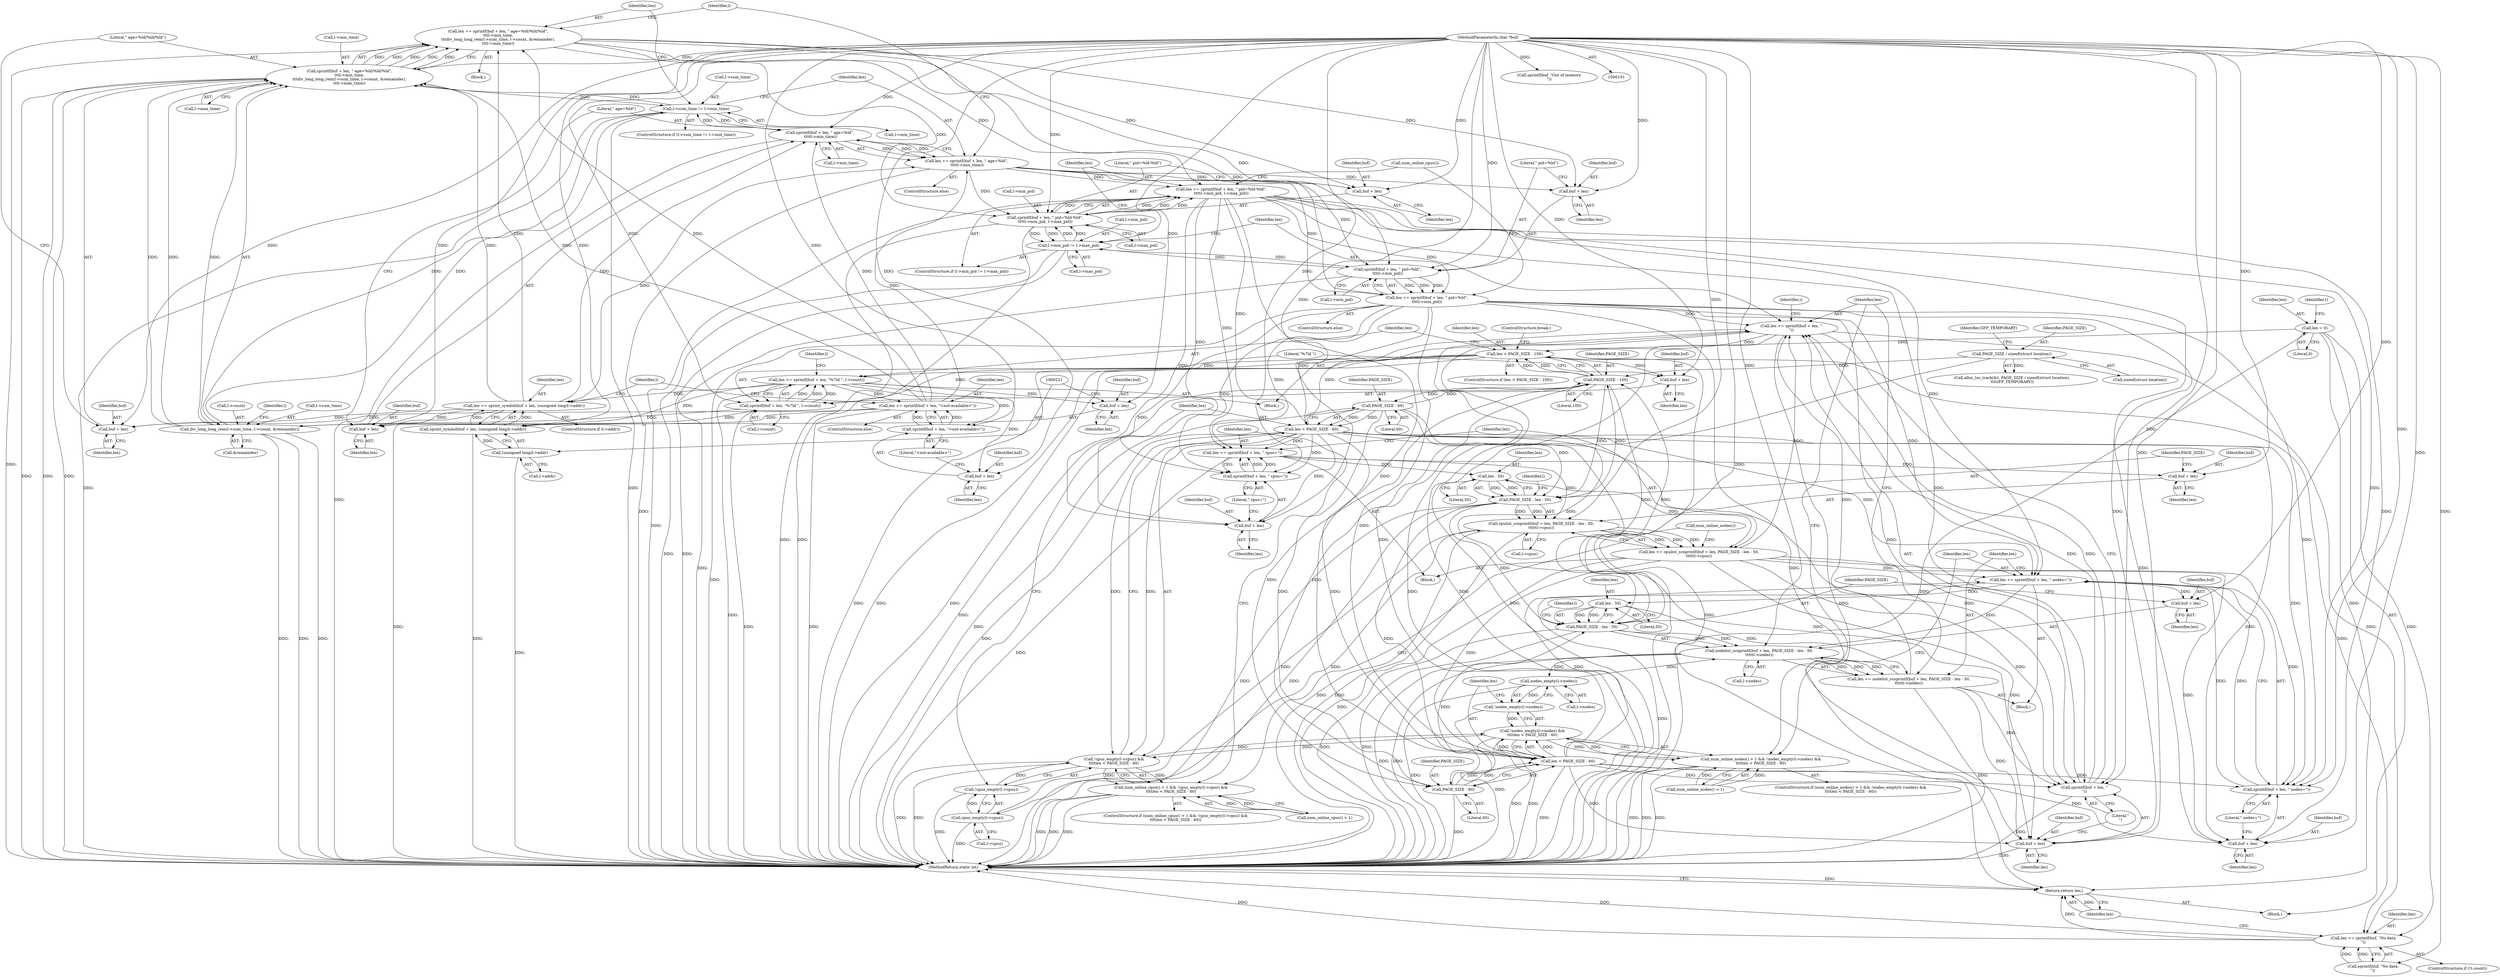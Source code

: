 digraph "0_linux_f8bd2258e2d520dff28c855658bd24bdafb5102d_9@API" {
"1000243" [label="(Call,len += sprintf(buf + len, \" age=%ld/%ld/%ld\",\n\t\t\tl->min_time,\n\t\t\tdiv_long_long_rem(l->sum_time, l->count, &remainder),\n\t\t\tl->max_time))"];
"1000245" [label="(Call,sprintf(buf + len, \" age=%ld/%ld/%ld\",\n\t\t\tl->min_time,\n\t\t\tdiv_long_long_rem(l->sum_time, l->count, &remainder),\n\t\t\tl->max_time))"];
"1000103" [label="(MethodParameterIn,char *buf)"];
"1000226" [label="(Call,len += sprintf(buf + len, \"<not-available>\"))"];
"1000228" [label="(Call,sprintf(buf + len, \"<not-available>\"))"];
"1000200" [label="(Call,len += sprintf(buf + len, \"%7ld \", l->count))"];
"1000202" [label="(Call,sprintf(buf + len, \"%7ld \", l->count))"];
"1000194" [label="(Call,len > PAGE_SIZE - 100)"];
"1000107" [label="(Call,len = 0)"];
"1000384" [label="(Call,len += sprintf(buf + len, \"\n\"))"];
"1000386" [label="(Call,sprintf(buf + len, \"\n\"))"];
"1000332" [label="(Call,len += cpulist_scnprintf(buf + len, PAGE_SIZE - len - 50,\n\t\t\t\t\tl->cpus))"];
"1000334" [label="(Call,cpulist_scnprintf(buf + len, PAGE_SIZE - len - 50,\n\t\t\t\t\tl->cpus))"];
"1000325" [label="(Call,len += sprintf(buf + len, \" cpus=\"))"];
"1000327" [label="(Call,sprintf(buf + len, \" cpus=\"))"];
"1000284" [label="(Call,len += sprintf(buf + len, \" pid=%ld-%ld\",\n\t\t\t\tl->min_pid, l->max_pid))"];
"1000286" [label="(Call,sprintf(buf + len, \" pid=%ld-%ld\",\n\t\t\t\tl->min_pid, l->max_pid))"];
"1000266" [label="(Call,len += sprintf(buf + len, \" age=%ld\",\n \t\t\t\tl->min_time))"];
"1000268" [label="(Call,sprintf(buf + len, \" age=%ld\",\n \t\t\t\tl->min_time))"];
"1000214" [label="(Call,len += sprint_symbol(buf + len, (unsigned long)l->addr))"];
"1000216" [label="(Call,sprint_symbol(buf + len, (unsigned long)l->addr))"];
"1000220" [label="(Call,(unsigned long)l->addr)"];
"1000234" [label="(Call,l->sum_time != l->min_time)"];
"1000253" [label="(Call,div_long_long_rem(l->sum_time, l->count, &remainder))"];
"1000243" [label="(Call,len += sprintf(buf + len, \" age=%ld/%ld/%ld\",\n\t\t\tl->min_time,\n\t\t\tdiv_long_long_rem(l->sum_time, l->count, &remainder),\n\t\t\tl->max_time))"];
"1000277" [label="(Call,l->min_pid != l->max_pid)"];
"1000300" [label="(Call,sprintf(buf + len, \" pid=%ld\",\n\t\t\t\tl->min_pid))"];
"1000298" [label="(Call,len += sprintf(buf + len, \" pid=%ld\",\n\t\t\t\tl->min_pid))"];
"1000319" [label="(Call,len < PAGE_SIZE - 60)"];
"1000321" [label="(Call,PAGE_SIZE - 60)"];
"1000196" [label="(Call,PAGE_SIZE - 100)"];
"1000338" [label="(Call,PAGE_SIZE - len - 50)"];
"1000340" [label="(Call,len - 50)"];
"1000376" [label="(Call,PAGE_SIZE - len - 50)"];
"1000359" [label="(Call,PAGE_SIZE - 60)"];
"1000378" [label="(Call,len - 50)"];
"1000363" [label="(Call,len += sprintf(buf + len, \" nodes=\"))"];
"1000365" [label="(Call,sprintf(buf + len, \" nodes=\"))"];
"1000357" [label="(Call,len < PAGE_SIZE - 60)"];
"1000120" [label="(Call,PAGE_SIZE / sizeof(struct location))"];
"1000315" [label="(Call,cpus_empty(l->cpus))"];
"1000370" [label="(Call,len += nodelist_scnprintf(buf + len, PAGE_SIZE - len - 50,\n\t\t\t\t\tl->nodes))"];
"1000372" [label="(Call,nodelist_scnprintf(buf + len, PAGE_SIZE - len - 50,\n\t\t\t\t\tl->nodes))"];
"1000353" [label="(Call,nodes_empty(l->nodes))"];
"1000313" [label="(Call,!cpus_empty(l->cpus) &&\n\t\t\t\tlen < PAGE_SIZE - 60)"];
"1000309" [label="(Call,num_online_cpus() > 1 && !cpus_empty(l->cpus) &&\n\t\t\t\tlen < PAGE_SIZE - 60)"];
"1000351" [label="(Call,!nodes_empty(l->nodes) &&\n\t\t\t\tlen < PAGE_SIZE - 60)"];
"1000347" [label="(Call,num_online_nodes() > 1 && !nodes_empty(l->nodes) &&\n\t\t\t\tlen < PAGE_SIZE - 60)"];
"1000314" [label="(Call,!cpus_empty(l->cpus))"];
"1000352" [label="(Call,!nodes_empty(l->nodes))"];
"1000328" [label="(Call,buf + len)"];
"1000366" [label="(Call,buf + len)"];
"1000387" [label="(Call,buf + len)"];
"1000287" [label="(Call,buf + len)"];
"1000301" [label="(Call,buf + len)"];
"1000246" [label="(Call,buf + len)"];
"1000269" [label="(Call,buf + len)"];
"1000217" [label="(Call,buf + len)"];
"1000229" [label="(Call,buf + len)"];
"1000203" [label="(Call,buf + len)"];
"1000399" [label="(Call,len += sprintf(buf, \"No data\n\"))"];
"1000404" [label="(Return,return len;)"];
"1000373" [label="(Call,buf + len)"];
"1000335" [label="(Call,buf + len)"];
"1000404" [label="(Return,return len;)"];
"1000246" [label="(Call,buf + len)"];
"1000244" [label="(Identifier,len)"];
"1000334" [label="(Call,cpulist_scnprintf(buf + len, PAGE_SIZE - len - 50,\n\t\t\t\t\tl->cpus))"];
"1000249" [label="(Literal,\" age=%ld/%ld/%ld\")"];
"1000195" [label="(Identifier,len)"];
"1000228" [label="(Call,sprintf(buf + len, \"<not-available>\"))"];
"1000281" [label="(Call,l->max_pid)"];
"1000272" [label="(Literal,\" age=%ld\")"];
"1000381" [label="(Call,l->nodes)"];
"1000354" [label="(Call,l->nodes)"];
"1000363" [label="(Call,len += sprintf(buf + len, \" nodes=\"))"];
"1000105" [label="(Block,)"];
"1000314" [label="(Call,!cpus_empty(l->cpus))"];
"1000330" [label="(Identifier,len)"];
"1000103" [label="(MethodParameterIn,char *buf)"];
"1000235" [label="(Call,l->sum_time)"];
"1000386" [label="(Call,sprintf(buf + len, \"\n\"))"];
"1000267" [label="(Identifier,len)"];
"1000300" [label="(Call,sprintf(buf + len, \" pid=%ld\",\n\t\t\t\tl->min_pid))"];
"1000266" [label="(Call,len += sprintf(buf + len, \" age=%ld\",\n \t\t\t\tl->min_time))"];
"1000216" [label="(Call,sprint_symbol(buf + len, (unsigned long)l->addr))"];
"1000257" [label="(Call,l->count)"];
"1000351" [label="(Call,!nodes_empty(l->nodes) &&\n\t\t\t\tlen < PAGE_SIZE - 60)"];
"1000370" [label="(Call,len += nodelist_scnprintf(buf + len, PAGE_SIZE - len - 50,\n\t\t\t\t\tl->nodes))"];
"1000331" [label="(Literal,\" cpus=\")"];
"1000198" [label="(Literal,100)"];
"1000378" [label="(Call,len - 50)"];
"1000297" [label="(ControlStructure,else)"];
"1000394" [label="(ControlStructure,if (!t.count))"];
"1000340" [label="(Call,len - 50)"];
"1000342" [label="(Literal,50)"];
"1000276" [label="(ControlStructure,if (l->min_pid != l->max_pid))"];
"1000193" [label="(ControlStructure,if (len > PAGE_SIZE - 100))"];
"1000364" [label="(Identifier,len)"];
"1000368" [label="(Identifier,len)"];
"1000241" [label="(Block,)"];
"1000212" [label="(Identifier,l)"];
"1000328" [label="(Call,buf + len)"];
"1000236" [label="(Identifier,l)"];
"1000217" [label="(Call,buf + len)"];
"1000277" [label="(Call,l->min_pid != l->max_pid)"];
"1000335" [label="(Call,buf + len)"];
"1000121" [label="(Identifier,PAGE_SIZE)"];
"1000302" [label="(Identifier,buf)"];
"1000182" [label="(Identifier,i)"];
"1000385" [label="(Identifier,len)"];
"1000194" [label="(Call,len > PAGE_SIZE - 100)"];
"1000210" [label="(ControlStructure,if (l->addr))"];
"1000400" [label="(Identifier,len)"];
"1000226" [label="(Call,len += sprintf(buf + len, \"<not-available>\"))"];
"1000320" [label="(Identifier,len)"];
"1000344" [label="(Identifier,l)"];
"1000183" [label="(Block,)"];
"1000108" [label="(Identifier,len)"];
"1000265" [label="(ControlStructure,else)"];
"1000405" [label="(Identifier,len)"];
"1000375" [label="(Identifier,len)"];
"1000203" [label="(Call,buf + len)"];
"1000325" [label="(Call,len += sprintf(buf + len, \" cpus=\"))"];
"1000346" [label="(ControlStructure,if (num_online_nodes() > 1 && !nodes_empty(l->nodes) &&\n\t\t\t\tlen < PAGE_SIZE - 60))"];
"1000284" [label="(Call,len += sprintf(buf + len, \" pid=%ld-%ld\",\n\t\t\t\tl->min_pid, l->max_pid))"];
"1000233" [label="(ControlStructure,if (l->sum_time != l->min_time))"];
"1000219" [label="(Identifier,len)"];
"1000232" [label="(Literal,\"<not-available>\")"];
"1000222" [label="(Call,l->addr)"];
"1000260" [label="(Call,&remainder)"];
"1000229" [label="(Call,buf + len)"];
"1000366" [label="(Call,buf + len)"];
"1000298" [label="(Call,len += sprintf(buf + len, \" pid=%ld\",\n\t\t\t\tl->min_pid))"];
"1000220" [label="(Call,(unsigned long)l->addr)"];
"1000376" [label="(Call,PAGE_SIZE - len - 50)"];
"1000305" [label="(Call,l->min_pid)"];
"1000207" [label="(Call,l->count)"];
"1000126" [label="(Call,sprintf(buf, \"Out of memory\n\"))"];
"1000324" [label="(Block,)"];
"1000199" [label="(ControlStructure,break;)"];
"1000238" [label="(Call,l->min_time)"];
"1000263" [label="(Identifier,l)"];
"1000341" [label="(Identifier,len)"];
"1000303" [label="(Identifier,len)"];
"1000214" [label="(Call,len += sprint_symbol(buf + len, (unsigned long)l->addr))"];
"1000204" [label="(Identifier,buf)"];
"1000285" [label="(Identifier,len)"];
"1000234" [label="(Call,l->sum_time != l->min_time)"];
"1000269" [label="(Call,buf + len)"];
"1000352" [label="(Call,!nodes_empty(l->nodes))"];
"1000279" [label="(Identifier,l)"];
"1000250" [label="(Call,l->min_time)"];
"1000262" [label="(Call,l->max_time)"];
"1000327" [label="(Call,sprintf(buf + len, \" cpus=\"))"];
"1000365" [label="(Call,sprintf(buf + len, \" nodes=\"))"];
"1000337" [label="(Identifier,len)"];
"1000336" [label="(Identifier,buf)"];
"1000373" [label="(Call,buf + len)"];
"1000117" [label="(Call,alloc_loc_track(&t, PAGE_SIZE / sizeof(struct location),\n\t\t\tGFP_TEMPORARY))"];
"1000205" [label="(Identifier,len)"];
"1000268" [label="(Call,sprintf(buf + len, \" age=%ld\",\n \t\t\t\tl->min_time))"];
"1000323" [label="(Literal,60)"];
"1000315" [label="(Call,cpus_empty(l->cpus))"];
"1000353" [label="(Call,nodes_empty(l->nodes))"];
"1000387" [label="(Call,buf + len)"];
"1000253" [label="(Call,div_long_long_rem(l->sum_time, l->count, &remainder))"];
"1000374" [label="(Identifier,buf)"];
"1000270" [label="(Identifier,buf)"];
"1000308" [label="(ControlStructure,if (num_online_cpus() > 1 && !cpus_empty(l->cpus) &&\n\t\t\t\tlen < PAGE_SIZE - 60))"];
"1000113" [label="(Identifier,t)"];
"1000206" [label="(Literal,\"%7ld \")"];
"1000254" [label="(Call,l->sum_time)"];
"1000311" [label="(Call,num_online_cpus())"];
"1000347" [label="(Call,num_online_nodes() > 1 && !nodes_empty(l->nodes) &&\n\t\t\t\tlen < PAGE_SIZE - 60)"];
"1000349" [label="(Call,num_online_nodes())"];
"1000357" [label="(Call,len < PAGE_SIZE - 60)"];
"1000310" [label="(Call,num_online_cpus() > 1)"];
"1000382" [label="(Identifier,l)"];
"1000107" [label="(Call,len = 0)"];
"1000309" [label="(Call,num_online_cpus() > 1 && !cpus_empty(l->cpus) &&\n\t\t\t\tlen < PAGE_SIZE - 60)"];
"1000202" [label="(Call,sprintf(buf + len, \"%7ld \", l->count))"];
"1000287" [label="(Call,buf + len)"];
"1000197" [label="(Identifier,PAGE_SIZE)"];
"1000339" [label="(Identifier,PAGE_SIZE)"];
"1000371" [label="(Identifier,len)"];
"1000367" [label="(Identifier,buf)"];
"1000122" [label="(Call,sizeof(struct location))"];
"1000326" [label="(Identifier,len)"];
"1000196" [label="(Call,PAGE_SIZE - 100)"];
"1000225" [label="(ControlStructure,else)"];
"1000333" [label="(Identifier,len)"];
"1000304" [label="(Literal,\" pid=%ld\")"];
"1000329" [label="(Identifier,buf)"];
"1000231" [label="(Identifier,len)"];
"1000248" [label="(Identifier,len)"];
"1000360" [label="(Identifier,PAGE_SIZE)"];
"1000390" [label="(Literal,\"\n\")"];
"1000286" [label="(Call,sprintf(buf + len, \" pid=%ld-%ld\",\n\t\t\t\tl->min_pid, l->max_pid))"];
"1000289" [label="(Identifier,len)"];
"1000380" [label="(Literal,50)"];
"1000243" [label="(Call,len += sprintf(buf + len, \" age=%ld/%ld/%ld\",\n\t\t\tl->min_time,\n\t\t\tdiv_long_long_rem(l->sum_time, l->count, &remainder),\n\t\t\tl->max_time))"];
"1000338" [label="(Call,PAGE_SIZE - len - 50)"];
"1000299" [label="(Identifier,len)"];
"1000291" [label="(Call,l->min_pid)"];
"1000361" [label="(Literal,60)"];
"1000109" [label="(Literal,0)"];
"1000399" [label="(Call,len += sprintf(buf, \"No data\n\"))"];
"1000372" [label="(Call,nodelist_scnprintf(buf + len, PAGE_SIZE - len - 50,\n\t\t\t\t\tl->nodes))"];
"1000124" [label="(Identifier,GFP_TEMPORARY)"];
"1000384" [label="(Call,len += sprintf(buf + len, \"\n\"))"];
"1000369" [label="(Literal,\" nodes=\")"];
"1000321" [label="(Call,PAGE_SIZE - 60)"];
"1000294" [label="(Call,l->max_pid)"];
"1000200" [label="(Call,len += sprintf(buf + len, \"%7ld \", l->count))"];
"1000348" [label="(Call,num_online_nodes() > 1)"];
"1000316" [label="(Call,l->cpus)"];
"1000273" [label="(Call,l->min_time)"];
"1000227" [label="(Identifier,len)"];
"1000319" [label="(Call,len < PAGE_SIZE - 60)"];
"1000332" [label="(Call,len += cpulist_scnprintf(buf + len, PAGE_SIZE - len - 50,\n\t\t\t\t\tl->cpus))"];
"1000359" [label="(Call,PAGE_SIZE - 60)"];
"1000301" [label="(Call,buf + len)"];
"1000406" [label="(MethodReturn,static int)"];
"1000377" [label="(Identifier,PAGE_SIZE)"];
"1000290" [label="(Literal,\" pid=%ld-%ld\")"];
"1000230" [label="(Identifier,buf)"];
"1000401" [label="(Call,sprintf(buf, \"No data\n\"))"];
"1000313" [label="(Call,!cpus_empty(l->cpus) &&\n\t\t\t\tlen < PAGE_SIZE - 60)"];
"1000271" [label="(Identifier,len)"];
"1000201" [label="(Identifier,len)"];
"1000120" [label="(Call,PAGE_SIZE / sizeof(struct location))"];
"1000247" [label="(Identifier,buf)"];
"1000288" [label="(Identifier,buf)"];
"1000322" [label="(Identifier,PAGE_SIZE)"];
"1000278" [label="(Call,l->min_pid)"];
"1000388" [label="(Identifier,buf)"];
"1000389" [label="(Identifier,len)"];
"1000245" [label="(Call,sprintf(buf + len, \" age=%ld/%ld/%ld\",\n\t\t\tl->min_time,\n\t\t\tdiv_long_long_rem(l->sum_time, l->count, &remainder),\n\t\t\tl->max_time))"];
"1000343" [label="(Call,l->cpus)"];
"1000218" [label="(Identifier,buf)"];
"1000379" [label="(Identifier,len)"];
"1000362" [label="(Block,)"];
"1000358" [label="(Identifier,len)"];
"1000215" [label="(Identifier,len)"];
"1000243" -> "1000241"  [label="AST: "];
"1000243" -> "1000245"  [label="CFG: "];
"1000244" -> "1000243"  [label="AST: "];
"1000245" -> "1000243"  [label="AST: "];
"1000279" -> "1000243"  [label="CFG: "];
"1000243" -> "1000406"  [label="DDG: "];
"1000245" -> "1000243"  [label="DDG: "];
"1000245" -> "1000243"  [label="DDG: "];
"1000245" -> "1000243"  [label="DDG: "];
"1000245" -> "1000243"  [label="DDG: "];
"1000245" -> "1000243"  [label="DDG: "];
"1000226" -> "1000243"  [label="DDG: "];
"1000214" -> "1000243"  [label="DDG: "];
"1000243" -> "1000284"  [label="DDG: "];
"1000243" -> "1000286"  [label="DDG: "];
"1000243" -> "1000287"  [label="DDG: "];
"1000243" -> "1000298"  [label="DDG: "];
"1000243" -> "1000300"  [label="DDG: "];
"1000243" -> "1000301"  [label="DDG: "];
"1000245" -> "1000262"  [label="CFG: "];
"1000246" -> "1000245"  [label="AST: "];
"1000249" -> "1000245"  [label="AST: "];
"1000250" -> "1000245"  [label="AST: "];
"1000253" -> "1000245"  [label="AST: "];
"1000262" -> "1000245"  [label="AST: "];
"1000245" -> "1000406"  [label="DDG: "];
"1000245" -> "1000406"  [label="DDG: "];
"1000245" -> "1000406"  [label="DDG: "];
"1000245" -> "1000234"  [label="DDG: "];
"1000103" -> "1000245"  [label="DDG: "];
"1000226" -> "1000245"  [label="DDG: "];
"1000214" -> "1000245"  [label="DDG: "];
"1000234" -> "1000245"  [label="DDG: "];
"1000253" -> "1000245"  [label="DDG: "];
"1000253" -> "1000245"  [label="DDG: "];
"1000253" -> "1000245"  [label="DDG: "];
"1000103" -> "1000101"  [label="AST: "];
"1000103" -> "1000406"  [label="DDG: "];
"1000103" -> "1000126"  [label="DDG: "];
"1000103" -> "1000202"  [label="DDG: "];
"1000103" -> "1000203"  [label="DDG: "];
"1000103" -> "1000216"  [label="DDG: "];
"1000103" -> "1000217"  [label="DDG: "];
"1000103" -> "1000228"  [label="DDG: "];
"1000103" -> "1000229"  [label="DDG: "];
"1000103" -> "1000246"  [label="DDG: "];
"1000103" -> "1000268"  [label="DDG: "];
"1000103" -> "1000269"  [label="DDG: "];
"1000103" -> "1000286"  [label="DDG: "];
"1000103" -> "1000287"  [label="DDG: "];
"1000103" -> "1000300"  [label="DDG: "];
"1000103" -> "1000301"  [label="DDG: "];
"1000103" -> "1000327"  [label="DDG: "];
"1000103" -> "1000328"  [label="DDG: "];
"1000103" -> "1000334"  [label="DDG: "];
"1000103" -> "1000335"  [label="DDG: "];
"1000103" -> "1000365"  [label="DDG: "];
"1000103" -> "1000366"  [label="DDG: "];
"1000103" -> "1000372"  [label="DDG: "];
"1000103" -> "1000373"  [label="DDG: "];
"1000103" -> "1000386"  [label="DDG: "];
"1000103" -> "1000387"  [label="DDG: "];
"1000103" -> "1000401"  [label="DDG: "];
"1000226" -> "1000225"  [label="AST: "];
"1000226" -> "1000228"  [label="CFG: "];
"1000227" -> "1000226"  [label="AST: "];
"1000228" -> "1000226"  [label="AST: "];
"1000236" -> "1000226"  [label="CFG: "];
"1000226" -> "1000406"  [label="DDG: "];
"1000228" -> "1000226"  [label="DDG: "];
"1000228" -> "1000226"  [label="DDG: "];
"1000200" -> "1000226"  [label="DDG: "];
"1000226" -> "1000246"  [label="DDG: "];
"1000226" -> "1000266"  [label="DDG: "];
"1000226" -> "1000268"  [label="DDG: "];
"1000226" -> "1000269"  [label="DDG: "];
"1000228" -> "1000232"  [label="CFG: "];
"1000229" -> "1000228"  [label="AST: "];
"1000232" -> "1000228"  [label="AST: "];
"1000200" -> "1000228"  [label="DDG: "];
"1000200" -> "1000183"  [label="AST: "];
"1000200" -> "1000202"  [label="CFG: "];
"1000201" -> "1000200"  [label="AST: "];
"1000202" -> "1000200"  [label="AST: "];
"1000212" -> "1000200"  [label="CFG: "];
"1000200" -> "1000406"  [label="DDG: "];
"1000202" -> "1000200"  [label="DDG: "];
"1000202" -> "1000200"  [label="DDG: "];
"1000202" -> "1000200"  [label="DDG: "];
"1000194" -> "1000200"  [label="DDG: "];
"1000200" -> "1000214"  [label="DDG: "];
"1000200" -> "1000216"  [label="DDG: "];
"1000200" -> "1000217"  [label="DDG: "];
"1000200" -> "1000229"  [label="DDG: "];
"1000202" -> "1000207"  [label="CFG: "];
"1000203" -> "1000202"  [label="AST: "];
"1000206" -> "1000202"  [label="AST: "];
"1000207" -> "1000202"  [label="AST: "];
"1000202" -> "1000406"  [label="DDG: "];
"1000194" -> "1000202"  [label="DDG: "];
"1000253" -> "1000202"  [label="DDG: "];
"1000202" -> "1000253"  [label="DDG: "];
"1000194" -> "1000193"  [label="AST: "];
"1000194" -> "1000196"  [label="CFG: "];
"1000195" -> "1000194"  [label="AST: "];
"1000196" -> "1000194"  [label="AST: "];
"1000199" -> "1000194"  [label="CFG: "];
"1000201" -> "1000194"  [label="CFG: "];
"1000194" -> "1000406"  [label="DDG: "];
"1000194" -> "1000406"  [label="DDG: "];
"1000194" -> "1000406"  [label="DDG: "];
"1000107" -> "1000194"  [label="DDG: "];
"1000384" -> "1000194"  [label="DDG: "];
"1000196" -> "1000194"  [label="DDG: "];
"1000196" -> "1000194"  [label="DDG: "];
"1000194" -> "1000203"  [label="DDG: "];
"1000194" -> "1000399"  [label="DDG: "];
"1000194" -> "1000404"  [label="DDG: "];
"1000107" -> "1000105"  [label="AST: "];
"1000107" -> "1000109"  [label="CFG: "];
"1000108" -> "1000107"  [label="AST: "];
"1000109" -> "1000107"  [label="AST: "];
"1000113" -> "1000107"  [label="CFG: "];
"1000107" -> "1000406"  [label="DDG: "];
"1000107" -> "1000399"  [label="DDG: "];
"1000107" -> "1000404"  [label="DDG: "];
"1000384" -> "1000183"  [label="AST: "];
"1000384" -> "1000386"  [label="CFG: "];
"1000385" -> "1000384"  [label="AST: "];
"1000386" -> "1000384"  [label="AST: "];
"1000182" -> "1000384"  [label="CFG: "];
"1000384" -> "1000406"  [label="DDG: "];
"1000384" -> "1000406"  [label="DDG: "];
"1000386" -> "1000384"  [label="DDG: "];
"1000386" -> "1000384"  [label="DDG: "];
"1000332" -> "1000384"  [label="DDG: "];
"1000284" -> "1000384"  [label="DDG: "];
"1000298" -> "1000384"  [label="DDG: "];
"1000357" -> "1000384"  [label="DDG: "];
"1000319" -> "1000384"  [label="DDG: "];
"1000370" -> "1000384"  [label="DDG: "];
"1000384" -> "1000399"  [label="DDG: "];
"1000384" -> "1000404"  [label="DDG: "];
"1000386" -> "1000390"  [label="CFG: "];
"1000387" -> "1000386"  [label="AST: "];
"1000390" -> "1000386"  [label="AST: "];
"1000386" -> "1000406"  [label="DDG: "];
"1000332" -> "1000386"  [label="DDG: "];
"1000284" -> "1000386"  [label="DDG: "];
"1000298" -> "1000386"  [label="DDG: "];
"1000357" -> "1000386"  [label="DDG: "];
"1000319" -> "1000386"  [label="DDG: "];
"1000370" -> "1000386"  [label="DDG: "];
"1000332" -> "1000324"  [label="AST: "];
"1000332" -> "1000334"  [label="CFG: "];
"1000333" -> "1000332"  [label="AST: "];
"1000334" -> "1000332"  [label="AST: "];
"1000349" -> "1000332"  [label="CFG: "];
"1000332" -> "1000406"  [label="DDG: "];
"1000334" -> "1000332"  [label="DDG: "];
"1000334" -> "1000332"  [label="DDG: "];
"1000334" -> "1000332"  [label="DDG: "];
"1000340" -> "1000332"  [label="DDG: "];
"1000332" -> "1000357"  [label="DDG: "];
"1000332" -> "1000363"  [label="DDG: "];
"1000332" -> "1000365"  [label="DDG: "];
"1000332" -> "1000366"  [label="DDG: "];
"1000332" -> "1000387"  [label="DDG: "];
"1000334" -> "1000343"  [label="CFG: "];
"1000335" -> "1000334"  [label="AST: "];
"1000338" -> "1000334"  [label="AST: "];
"1000343" -> "1000334"  [label="AST: "];
"1000334" -> "1000406"  [label="DDG: "];
"1000334" -> "1000406"  [label="DDG: "];
"1000334" -> "1000315"  [label="DDG: "];
"1000325" -> "1000334"  [label="DDG: "];
"1000338" -> "1000334"  [label="DDG: "];
"1000338" -> "1000334"  [label="DDG: "];
"1000315" -> "1000334"  [label="DDG: "];
"1000325" -> "1000324"  [label="AST: "];
"1000325" -> "1000327"  [label="CFG: "];
"1000326" -> "1000325"  [label="AST: "];
"1000327" -> "1000325"  [label="AST: "];
"1000333" -> "1000325"  [label="CFG: "];
"1000325" -> "1000406"  [label="DDG: "];
"1000327" -> "1000325"  [label="DDG: "];
"1000327" -> "1000325"  [label="DDG: "];
"1000284" -> "1000325"  [label="DDG: "];
"1000298" -> "1000325"  [label="DDG: "];
"1000319" -> "1000325"  [label="DDG: "];
"1000325" -> "1000335"  [label="DDG: "];
"1000325" -> "1000340"  [label="DDG: "];
"1000327" -> "1000331"  [label="CFG: "];
"1000328" -> "1000327"  [label="AST: "];
"1000331" -> "1000327"  [label="AST: "];
"1000284" -> "1000327"  [label="DDG: "];
"1000298" -> "1000327"  [label="DDG: "];
"1000319" -> "1000327"  [label="DDG: "];
"1000284" -> "1000276"  [label="AST: "];
"1000284" -> "1000286"  [label="CFG: "];
"1000285" -> "1000284"  [label="AST: "];
"1000286" -> "1000284"  [label="AST: "];
"1000311" -> "1000284"  [label="CFG: "];
"1000284" -> "1000406"  [label="DDG: "];
"1000286" -> "1000284"  [label="DDG: "];
"1000286" -> "1000284"  [label="DDG: "];
"1000286" -> "1000284"  [label="DDG: "];
"1000286" -> "1000284"  [label="DDG: "];
"1000266" -> "1000284"  [label="DDG: "];
"1000284" -> "1000319"  [label="DDG: "];
"1000284" -> "1000328"  [label="DDG: "];
"1000284" -> "1000357"  [label="DDG: "];
"1000284" -> "1000363"  [label="DDG: "];
"1000284" -> "1000365"  [label="DDG: "];
"1000284" -> "1000366"  [label="DDG: "];
"1000284" -> "1000387"  [label="DDG: "];
"1000286" -> "1000294"  [label="CFG: "];
"1000287" -> "1000286"  [label="AST: "];
"1000290" -> "1000286"  [label="AST: "];
"1000291" -> "1000286"  [label="AST: "];
"1000294" -> "1000286"  [label="AST: "];
"1000286" -> "1000406"  [label="DDG: "];
"1000286" -> "1000406"  [label="DDG: "];
"1000286" -> "1000277"  [label="DDG: "];
"1000286" -> "1000277"  [label="DDG: "];
"1000266" -> "1000286"  [label="DDG: "];
"1000277" -> "1000286"  [label="DDG: "];
"1000277" -> "1000286"  [label="DDG: "];
"1000266" -> "1000265"  [label="AST: "];
"1000266" -> "1000268"  [label="CFG: "];
"1000267" -> "1000266"  [label="AST: "];
"1000268" -> "1000266"  [label="AST: "];
"1000279" -> "1000266"  [label="CFG: "];
"1000266" -> "1000406"  [label="DDG: "];
"1000268" -> "1000266"  [label="DDG: "];
"1000268" -> "1000266"  [label="DDG: "];
"1000268" -> "1000266"  [label="DDG: "];
"1000214" -> "1000266"  [label="DDG: "];
"1000266" -> "1000287"  [label="DDG: "];
"1000266" -> "1000298"  [label="DDG: "];
"1000266" -> "1000300"  [label="DDG: "];
"1000266" -> "1000301"  [label="DDG: "];
"1000268" -> "1000273"  [label="CFG: "];
"1000269" -> "1000268"  [label="AST: "];
"1000272" -> "1000268"  [label="AST: "];
"1000273" -> "1000268"  [label="AST: "];
"1000268" -> "1000406"  [label="DDG: "];
"1000268" -> "1000234"  [label="DDG: "];
"1000214" -> "1000268"  [label="DDG: "];
"1000234" -> "1000268"  [label="DDG: "];
"1000214" -> "1000210"  [label="AST: "];
"1000214" -> "1000216"  [label="CFG: "];
"1000215" -> "1000214"  [label="AST: "];
"1000216" -> "1000214"  [label="AST: "];
"1000236" -> "1000214"  [label="CFG: "];
"1000214" -> "1000406"  [label="DDG: "];
"1000216" -> "1000214"  [label="DDG: "];
"1000216" -> "1000214"  [label="DDG: "];
"1000214" -> "1000246"  [label="DDG: "];
"1000214" -> "1000269"  [label="DDG: "];
"1000216" -> "1000220"  [label="CFG: "];
"1000217" -> "1000216"  [label="AST: "];
"1000220" -> "1000216"  [label="AST: "];
"1000216" -> "1000406"  [label="DDG: "];
"1000220" -> "1000216"  [label="DDG: "];
"1000220" -> "1000222"  [label="CFG: "];
"1000221" -> "1000220"  [label="AST: "];
"1000222" -> "1000220"  [label="AST: "];
"1000220" -> "1000406"  [label="DDG: "];
"1000234" -> "1000233"  [label="AST: "];
"1000234" -> "1000238"  [label="CFG: "];
"1000235" -> "1000234"  [label="AST: "];
"1000238" -> "1000234"  [label="AST: "];
"1000244" -> "1000234"  [label="CFG: "];
"1000267" -> "1000234"  [label="CFG: "];
"1000234" -> "1000406"  [label="DDG: "];
"1000234" -> "1000406"  [label="DDG: "];
"1000253" -> "1000234"  [label="DDG: "];
"1000234" -> "1000253"  [label="DDG: "];
"1000253" -> "1000260"  [label="CFG: "];
"1000254" -> "1000253"  [label="AST: "];
"1000257" -> "1000253"  [label="AST: "];
"1000260" -> "1000253"  [label="AST: "];
"1000263" -> "1000253"  [label="CFG: "];
"1000253" -> "1000406"  [label="DDG: "];
"1000253" -> "1000406"  [label="DDG: "];
"1000253" -> "1000406"  [label="DDG: "];
"1000277" -> "1000276"  [label="AST: "];
"1000277" -> "1000281"  [label="CFG: "];
"1000278" -> "1000277"  [label="AST: "];
"1000281" -> "1000277"  [label="AST: "];
"1000285" -> "1000277"  [label="CFG: "];
"1000299" -> "1000277"  [label="CFG: "];
"1000277" -> "1000406"  [label="DDG: "];
"1000277" -> "1000406"  [label="DDG: "];
"1000300" -> "1000277"  [label="DDG: "];
"1000277" -> "1000300"  [label="DDG: "];
"1000300" -> "1000298"  [label="AST: "];
"1000300" -> "1000305"  [label="CFG: "];
"1000301" -> "1000300"  [label="AST: "];
"1000304" -> "1000300"  [label="AST: "];
"1000305" -> "1000300"  [label="AST: "];
"1000298" -> "1000300"  [label="CFG: "];
"1000300" -> "1000406"  [label="DDG: "];
"1000300" -> "1000298"  [label="DDG: "];
"1000300" -> "1000298"  [label="DDG: "];
"1000300" -> "1000298"  [label="DDG: "];
"1000298" -> "1000297"  [label="AST: "];
"1000299" -> "1000298"  [label="AST: "];
"1000311" -> "1000298"  [label="CFG: "];
"1000298" -> "1000406"  [label="DDG: "];
"1000298" -> "1000319"  [label="DDG: "];
"1000298" -> "1000328"  [label="DDG: "];
"1000298" -> "1000357"  [label="DDG: "];
"1000298" -> "1000363"  [label="DDG: "];
"1000298" -> "1000365"  [label="DDG: "];
"1000298" -> "1000366"  [label="DDG: "];
"1000298" -> "1000387"  [label="DDG: "];
"1000319" -> "1000313"  [label="AST: "];
"1000319" -> "1000321"  [label="CFG: "];
"1000320" -> "1000319"  [label="AST: "];
"1000321" -> "1000319"  [label="AST: "];
"1000313" -> "1000319"  [label="CFG: "];
"1000319" -> "1000406"  [label="DDG: "];
"1000319" -> "1000313"  [label="DDG: "];
"1000319" -> "1000313"  [label="DDG: "];
"1000321" -> "1000319"  [label="DDG: "];
"1000321" -> "1000319"  [label="DDG: "];
"1000319" -> "1000328"  [label="DDG: "];
"1000319" -> "1000357"  [label="DDG: "];
"1000319" -> "1000363"  [label="DDG: "];
"1000319" -> "1000365"  [label="DDG: "];
"1000319" -> "1000366"  [label="DDG: "];
"1000319" -> "1000387"  [label="DDG: "];
"1000321" -> "1000323"  [label="CFG: "];
"1000322" -> "1000321"  [label="AST: "];
"1000323" -> "1000321"  [label="AST: "];
"1000321" -> "1000406"  [label="DDG: "];
"1000321" -> "1000196"  [label="DDG: "];
"1000196" -> "1000321"  [label="DDG: "];
"1000321" -> "1000338"  [label="DDG: "];
"1000321" -> "1000359"  [label="DDG: "];
"1000321" -> "1000376"  [label="DDG: "];
"1000196" -> "1000198"  [label="CFG: "];
"1000197" -> "1000196"  [label="AST: "];
"1000198" -> "1000196"  [label="AST: "];
"1000196" -> "1000406"  [label="DDG: "];
"1000338" -> "1000196"  [label="DDG: "];
"1000376" -> "1000196"  [label="DDG: "];
"1000120" -> "1000196"  [label="DDG: "];
"1000359" -> "1000196"  [label="DDG: "];
"1000196" -> "1000338"  [label="DDG: "];
"1000196" -> "1000359"  [label="DDG: "];
"1000196" -> "1000376"  [label="DDG: "];
"1000338" -> "1000340"  [label="CFG: "];
"1000339" -> "1000338"  [label="AST: "];
"1000340" -> "1000338"  [label="AST: "];
"1000344" -> "1000338"  [label="CFG: "];
"1000338" -> "1000406"  [label="DDG: "];
"1000338" -> "1000406"  [label="DDG: "];
"1000340" -> "1000338"  [label="DDG: "];
"1000340" -> "1000338"  [label="DDG: "];
"1000338" -> "1000359"  [label="DDG: "];
"1000338" -> "1000376"  [label="DDG: "];
"1000340" -> "1000342"  [label="CFG: "];
"1000341" -> "1000340"  [label="AST: "];
"1000342" -> "1000340"  [label="AST: "];
"1000376" -> "1000372"  [label="AST: "];
"1000376" -> "1000378"  [label="CFG: "];
"1000377" -> "1000376"  [label="AST: "];
"1000378" -> "1000376"  [label="AST: "];
"1000382" -> "1000376"  [label="CFG: "];
"1000376" -> "1000406"  [label="DDG: "];
"1000376" -> "1000406"  [label="DDG: "];
"1000376" -> "1000372"  [label="DDG: "];
"1000376" -> "1000372"  [label="DDG: "];
"1000359" -> "1000376"  [label="DDG: "];
"1000378" -> "1000376"  [label="DDG: "];
"1000378" -> "1000376"  [label="DDG: "];
"1000359" -> "1000357"  [label="AST: "];
"1000359" -> "1000361"  [label="CFG: "];
"1000360" -> "1000359"  [label="AST: "];
"1000361" -> "1000359"  [label="AST: "];
"1000357" -> "1000359"  [label="CFG: "];
"1000359" -> "1000406"  [label="DDG: "];
"1000359" -> "1000357"  [label="DDG: "];
"1000359" -> "1000357"  [label="DDG: "];
"1000378" -> "1000380"  [label="CFG: "];
"1000379" -> "1000378"  [label="AST: "];
"1000380" -> "1000378"  [label="AST: "];
"1000378" -> "1000370"  [label="DDG: "];
"1000363" -> "1000378"  [label="DDG: "];
"1000363" -> "1000362"  [label="AST: "];
"1000363" -> "1000365"  [label="CFG: "];
"1000364" -> "1000363"  [label="AST: "];
"1000365" -> "1000363"  [label="AST: "];
"1000371" -> "1000363"  [label="CFG: "];
"1000363" -> "1000406"  [label="DDG: "];
"1000365" -> "1000363"  [label="DDG: "];
"1000365" -> "1000363"  [label="DDG: "];
"1000357" -> "1000363"  [label="DDG: "];
"1000363" -> "1000372"  [label="DDG: "];
"1000363" -> "1000373"  [label="DDG: "];
"1000365" -> "1000369"  [label="CFG: "];
"1000366" -> "1000365"  [label="AST: "];
"1000369" -> "1000365"  [label="AST: "];
"1000357" -> "1000365"  [label="DDG: "];
"1000357" -> "1000351"  [label="AST: "];
"1000358" -> "1000357"  [label="AST: "];
"1000351" -> "1000357"  [label="CFG: "];
"1000357" -> "1000406"  [label="DDG: "];
"1000357" -> "1000351"  [label="DDG: "];
"1000357" -> "1000351"  [label="DDG: "];
"1000357" -> "1000366"  [label="DDG: "];
"1000357" -> "1000387"  [label="DDG: "];
"1000120" -> "1000117"  [label="AST: "];
"1000120" -> "1000122"  [label="CFG: "];
"1000121" -> "1000120"  [label="AST: "];
"1000122" -> "1000120"  [label="AST: "];
"1000124" -> "1000120"  [label="CFG: "];
"1000120" -> "1000406"  [label="DDG: "];
"1000120" -> "1000117"  [label="DDG: "];
"1000315" -> "1000314"  [label="AST: "];
"1000315" -> "1000316"  [label="CFG: "];
"1000316" -> "1000315"  [label="AST: "];
"1000314" -> "1000315"  [label="CFG: "];
"1000315" -> "1000406"  [label="DDG: "];
"1000315" -> "1000314"  [label="DDG: "];
"1000370" -> "1000362"  [label="AST: "];
"1000370" -> "1000372"  [label="CFG: "];
"1000371" -> "1000370"  [label="AST: "];
"1000372" -> "1000370"  [label="AST: "];
"1000385" -> "1000370"  [label="CFG: "];
"1000370" -> "1000406"  [label="DDG: "];
"1000372" -> "1000370"  [label="DDG: "];
"1000372" -> "1000370"  [label="DDG: "];
"1000372" -> "1000370"  [label="DDG: "];
"1000370" -> "1000387"  [label="DDG: "];
"1000372" -> "1000381"  [label="CFG: "];
"1000373" -> "1000372"  [label="AST: "];
"1000381" -> "1000372"  [label="AST: "];
"1000372" -> "1000406"  [label="DDG: "];
"1000372" -> "1000406"  [label="DDG: "];
"1000372" -> "1000353"  [label="DDG: "];
"1000353" -> "1000372"  [label="DDG: "];
"1000353" -> "1000352"  [label="AST: "];
"1000353" -> "1000354"  [label="CFG: "];
"1000354" -> "1000353"  [label="AST: "];
"1000352" -> "1000353"  [label="CFG: "];
"1000353" -> "1000406"  [label="DDG: "];
"1000353" -> "1000352"  [label="DDG: "];
"1000313" -> "1000309"  [label="AST: "];
"1000313" -> "1000314"  [label="CFG: "];
"1000314" -> "1000313"  [label="AST: "];
"1000309" -> "1000313"  [label="CFG: "];
"1000313" -> "1000406"  [label="DDG: "];
"1000313" -> "1000406"  [label="DDG: "];
"1000313" -> "1000309"  [label="DDG: "];
"1000313" -> "1000309"  [label="DDG: "];
"1000314" -> "1000313"  [label="DDG: "];
"1000351" -> "1000313"  [label="DDG: "];
"1000313" -> "1000351"  [label="DDG: "];
"1000309" -> "1000308"  [label="AST: "];
"1000309" -> "1000310"  [label="CFG: "];
"1000310" -> "1000309"  [label="AST: "];
"1000326" -> "1000309"  [label="CFG: "];
"1000349" -> "1000309"  [label="CFG: "];
"1000309" -> "1000406"  [label="DDG: "];
"1000309" -> "1000406"  [label="DDG: "];
"1000309" -> "1000406"  [label="DDG: "];
"1000310" -> "1000309"  [label="DDG: "];
"1000310" -> "1000309"  [label="DDG: "];
"1000351" -> "1000347"  [label="AST: "];
"1000351" -> "1000352"  [label="CFG: "];
"1000352" -> "1000351"  [label="AST: "];
"1000347" -> "1000351"  [label="CFG: "];
"1000351" -> "1000406"  [label="DDG: "];
"1000351" -> "1000406"  [label="DDG: "];
"1000351" -> "1000347"  [label="DDG: "];
"1000351" -> "1000347"  [label="DDG: "];
"1000352" -> "1000351"  [label="DDG: "];
"1000347" -> "1000346"  [label="AST: "];
"1000347" -> "1000348"  [label="CFG: "];
"1000348" -> "1000347"  [label="AST: "];
"1000364" -> "1000347"  [label="CFG: "];
"1000385" -> "1000347"  [label="CFG: "];
"1000347" -> "1000406"  [label="DDG: "];
"1000347" -> "1000406"  [label="DDG: "];
"1000347" -> "1000406"  [label="DDG: "];
"1000348" -> "1000347"  [label="DDG: "];
"1000348" -> "1000347"  [label="DDG: "];
"1000320" -> "1000314"  [label="CFG: "];
"1000314" -> "1000406"  [label="DDG: "];
"1000358" -> "1000352"  [label="CFG: "];
"1000352" -> "1000406"  [label="DDG: "];
"1000328" -> "1000330"  [label="CFG: "];
"1000329" -> "1000328"  [label="AST: "];
"1000330" -> "1000328"  [label="AST: "];
"1000331" -> "1000328"  [label="CFG: "];
"1000366" -> "1000368"  [label="CFG: "];
"1000367" -> "1000366"  [label="AST: "];
"1000368" -> "1000366"  [label="AST: "];
"1000369" -> "1000366"  [label="CFG: "];
"1000387" -> "1000389"  [label="CFG: "];
"1000388" -> "1000387"  [label="AST: "];
"1000389" -> "1000387"  [label="AST: "];
"1000390" -> "1000387"  [label="CFG: "];
"1000387" -> "1000406"  [label="DDG: "];
"1000287" -> "1000289"  [label="CFG: "];
"1000288" -> "1000287"  [label="AST: "];
"1000289" -> "1000287"  [label="AST: "];
"1000290" -> "1000287"  [label="CFG: "];
"1000301" -> "1000303"  [label="CFG: "];
"1000302" -> "1000301"  [label="AST: "];
"1000303" -> "1000301"  [label="AST: "];
"1000304" -> "1000301"  [label="CFG: "];
"1000246" -> "1000248"  [label="CFG: "];
"1000247" -> "1000246"  [label="AST: "];
"1000248" -> "1000246"  [label="AST: "];
"1000249" -> "1000246"  [label="CFG: "];
"1000269" -> "1000271"  [label="CFG: "];
"1000270" -> "1000269"  [label="AST: "];
"1000271" -> "1000269"  [label="AST: "];
"1000272" -> "1000269"  [label="CFG: "];
"1000217" -> "1000219"  [label="CFG: "];
"1000218" -> "1000217"  [label="AST: "];
"1000219" -> "1000217"  [label="AST: "];
"1000221" -> "1000217"  [label="CFG: "];
"1000229" -> "1000231"  [label="CFG: "];
"1000230" -> "1000229"  [label="AST: "];
"1000231" -> "1000229"  [label="AST: "];
"1000232" -> "1000229"  [label="CFG: "];
"1000203" -> "1000205"  [label="CFG: "];
"1000204" -> "1000203"  [label="AST: "];
"1000205" -> "1000203"  [label="AST: "];
"1000206" -> "1000203"  [label="CFG: "];
"1000399" -> "1000394"  [label="AST: "];
"1000399" -> "1000401"  [label="CFG: "];
"1000400" -> "1000399"  [label="AST: "];
"1000401" -> "1000399"  [label="AST: "];
"1000405" -> "1000399"  [label="CFG: "];
"1000399" -> "1000406"  [label="DDG: "];
"1000399" -> "1000406"  [label="DDG: "];
"1000401" -> "1000399"  [label="DDG: "];
"1000401" -> "1000399"  [label="DDG: "];
"1000399" -> "1000404"  [label="DDG: "];
"1000404" -> "1000105"  [label="AST: "];
"1000404" -> "1000405"  [label="CFG: "];
"1000405" -> "1000404"  [label="AST: "];
"1000406" -> "1000404"  [label="CFG: "];
"1000404" -> "1000406"  [label="DDG: "];
"1000405" -> "1000404"  [label="DDG: "];
"1000373" -> "1000375"  [label="CFG: "];
"1000374" -> "1000373"  [label="AST: "];
"1000375" -> "1000373"  [label="AST: "];
"1000377" -> "1000373"  [label="CFG: "];
"1000335" -> "1000337"  [label="CFG: "];
"1000336" -> "1000335"  [label="AST: "];
"1000337" -> "1000335"  [label="AST: "];
"1000339" -> "1000335"  [label="CFG: "];
}
